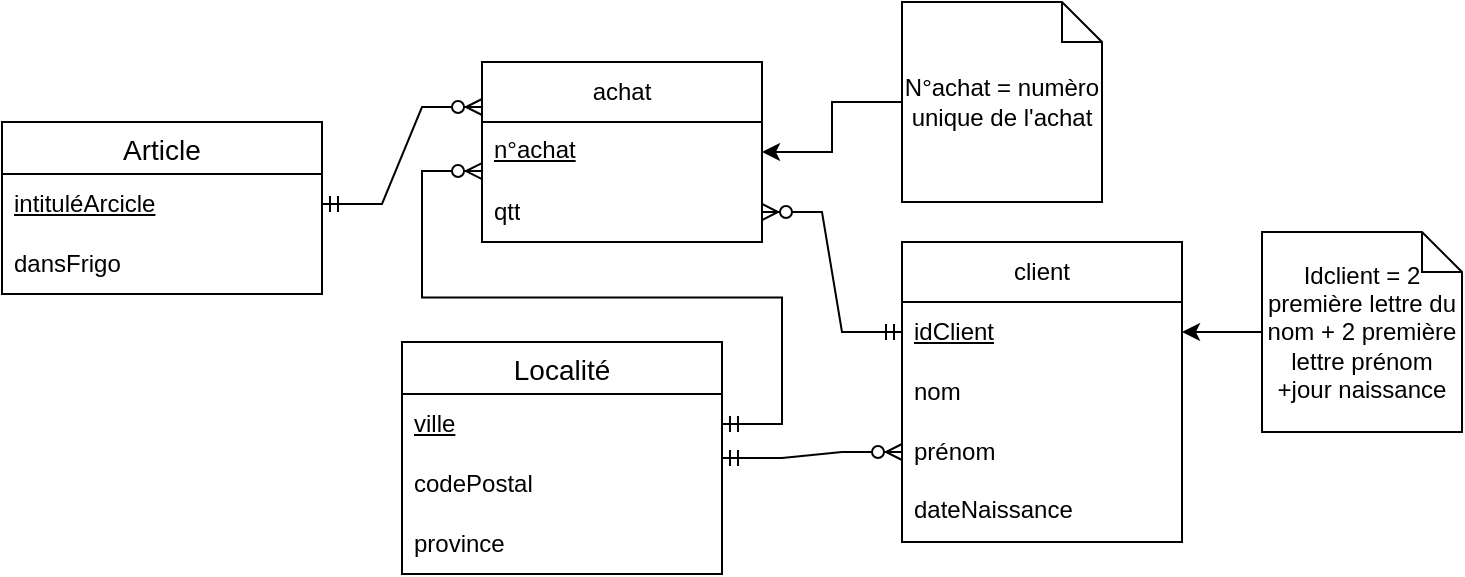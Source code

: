 <mxfile version="24.7.16">
  <diagram id="R2lEEEUBdFMjLlhIrx00" name="Page-1">
    <mxGraphModel dx="1050" dy="605" grid="1" gridSize="10" guides="1" tooltips="1" connect="1" arrows="1" fold="1" page="1" pageScale="1" pageWidth="850" pageHeight="1100" math="0" shadow="0" extFonts="Permanent Marker^https://fonts.googleapis.com/css?family=Permanent+Marker">
      <root>
        <mxCell id="0" />
        <mxCell id="1" parent="0" />
        <mxCell id="s2Kjf74PjBErWB5rCB7U-1" value="&lt;div&gt;client&lt;/div&gt;" style="swimlane;fontStyle=0;childLayout=stackLayout;horizontal=1;startSize=30;horizontalStack=0;resizeParent=1;resizeParentMax=0;resizeLast=0;collapsible=1;marginBottom=0;whiteSpace=wrap;html=1;" parent="1" vertex="1">
          <mxGeometry x="520" y="170" width="140" height="150" as="geometry" />
        </mxCell>
        <mxCell id="s2Kjf74PjBErWB5rCB7U-2" value="&lt;div&gt;&lt;u&gt;idClient&lt;/u&gt;&lt;/div&gt;" style="text;strokeColor=none;fillColor=none;align=left;verticalAlign=middle;spacingLeft=4;spacingRight=4;overflow=hidden;points=[[0,0.5],[1,0.5]];portConstraint=eastwest;rotatable=0;whiteSpace=wrap;html=1;" parent="s2Kjf74PjBErWB5rCB7U-1" vertex="1">
          <mxGeometry y="30" width="140" height="30" as="geometry" />
        </mxCell>
        <mxCell id="s2Kjf74PjBErWB5rCB7U-3" value="&lt;div&gt;nom&lt;span style=&quot;white-space: pre;&quot;&gt;&#x9;&lt;/span&gt;&lt;/div&gt;" style="text;strokeColor=none;fillColor=none;align=left;verticalAlign=middle;spacingLeft=4;spacingRight=4;overflow=hidden;points=[[0,0.5],[1,0.5]];portConstraint=eastwest;rotatable=0;whiteSpace=wrap;html=1;" parent="s2Kjf74PjBErWB5rCB7U-1" vertex="1">
          <mxGeometry y="60" width="140" height="30" as="geometry" />
        </mxCell>
        <mxCell id="s2Kjf74PjBErWB5rCB7U-4" value="prénom" style="text;strokeColor=none;fillColor=none;align=left;verticalAlign=middle;spacingLeft=4;spacingRight=4;overflow=hidden;points=[[0,0.5],[1,0.5]];portConstraint=eastwest;rotatable=0;whiteSpace=wrap;html=1;" parent="s2Kjf74PjBErWB5rCB7U-1" vertex="1">
          <mxGeometry y="90" width="140" height="30" as="geometry" />
        </mxCell>
        <mxCell id="_rh66zNBPdWcCcWVSU1G-16" value="&lt;div&gt;dateNaissance&lt;/div&gt;" style="text;strokeColor=none;fillColor=none;spacingLeft=4;spacingRight=4;overflow=hidden;rotatable=0;points=[[0,0.5],[1,0.5]];portConstraint=eastwest;fontSize=12;whiteSpace=wrap;html=1;" vertex="1" parent="s2Kjf74PjBErWB5rCB7U-1">
          <mxGeometry y="120" width="140" height="30" as="geometry" />
        </mxCell>
        <mxCell id="TDjMeO70TRNZ5qjvtTgJ-1" value="&lt;div&gt;achat&lt;/div&gt;" style="swimlane;fontStyle=0;childLayout=stackLayout;horizontal=1;startSize=30;horizontalStack=0;resizeParent=1;resizeParentMax=0;resizeLast=0;collapsible=1;marginBottom=0;whiteSpace=wrap;html=1;" parent="1" vertex="1">
          <mxGeometry x="310" y="80" width="140" height="90" as="geometry" />
        </mxCell>
        <mxCell id="_rh66zNBPdWcCcWVSU1G-18" value="&lt;u&gt;n°achat&lt;/u&gt;" style="text;strokeColor=none;fillColor=none;spacingLeft=4;spacingRight=4;overflow=hidden;rotatable=0;points=[[0,0.5],[1,0.5]];portConstraint=eastwest;fontSize=12;whiteSpace=wrap;html=1;" vertex="1" parent="TDjMeO70TRNZ5qjvtTgJ-1">
          <mxGeometry y="30" width="140" height="30" as="geometry" />
        </mxCell>
        <mxCell id="TDjMeO70TRNZ5qjvtTgJ-3" value="&lt;div&gt;qtt&lt;/div&gt;" style="text;strokeColor=none;fillColor=none;align=left;verticalAlign=middle;spacingLeft=4;spacingRight=4;overflow=hidden;points=[[0,0.5],[1,0.5]];portConstraint=eastwest;rotatable=0;whiteSpace=wrap;html=1;" parent="TDjMeO70TRNZ5qjvtTgJ-1" vertex="1">
          <mxGeometry y="60" width="140" height="30" as="geometry" />
        </mxCell>
        <mxCell id="_rh66zNBPdWcCcWVSU1G-1" value="Article" style="swimlane;fontStyle=0;childLayout=stackLayout;horizontal=1;startSize=26;horizontalStack=0;resizeParent=1;resizeParentMax=0;resizeLast=0;collapsible=1;marginBottom=0;align=center;fontSize=14;" vertex="1" parent="1">
          <mxGeometry x="70" y="110" width="160" height="86" as="geometry" />
        </mxCell>
        <mxCell id="TDjMeO70TRNZ5qjvtTgJ-2" value="&lt;div&gt;&lt;u&gt;intituléArcicle&lt;/u&gt;&lt;/div&gt;" style="text;strokeColor=none;fillColor=none;align=left;verticalAlign=middle;spacingLeft=4;spacingRight=4;overflow=hidden;points=[[0,0.5],[1,0.5]];portConstraint=eastwest;rotatable=0;whiteSpace=wrap;html=1;" parent="_rh66zNBPdWcCcWVSU1G-1" vertex="1">
          <mxGeometry y="26" width="160" height="30" as="geometry" />
        </mxCell>
        <mxCell id="TDjMeO70TRNZ5qjvtTgJ-4" value="&lt;div&gt;dansFrigo&lt;/div&gt;" style="text;strokeColor=none;fillColor=none;align=left;verticalAlign=middle;spacingLeft=4;spacingRight=4;overflow=hidden;points=[[0,0.5],[1,0.5]];portConstraint=eastwest;rotatable=0;whiteSpace=wrap;html=1;" parent="_rh66zNBPdWcCcWVSU1G-1" vertex="1">
          <mxGeometry y="56" width="160" height="30" as="geometry" />
        </mxCell>
        <mxCell id="_rh66zNBPdWcCcWVSU1G-5" value="Localité" style="swimlane;fontStyle=0;childLayout=stackLayout;horizontal=1;startSize=26;horizontalStack=0;resizeParent=1;resizeParentMax=0;resizeLast=0;collapsible=1;marginBottom=0;align=center;fontSize=14;" vertex="1" parent="1">
          <mxGeometry x="270" y="220" width="160" height="116" as="geometry" />
        </mxCell>
        <mxCell id="TDjMeO70TRNZ5qjvtTgJ-7" value="&lt;div&gt;&lt;u&gt;ville&lt;/u&gt;&lt;/div&gt;" style="text;strokeColor=none;fillColor=none;align=left;verticalAlign=middle;spacingLeft=4;spacingRight=4;overflow=hidden;points=[[0,0.5],[1,0.5]];portConstraint=eastwest;rotatable=0;whiteSpace=wrap;html=1;" parent="_rh66zNBPdWcCcWVSU1G-5" vertex="1">
          <mxGeometry y="26" width="160" height="30" as="geometry" />
        </mxCell>
        <mxCell id="s2Kjf74PjBErWB5rCB7U-6" value="codePostal" style="text;strokeColor=none;fillColor=none;align=left;verticalAlign=middle;spacingLeft=4;spacingRight=4;overflow=hidden;points=[[0,0.5],[1,0.5]];portConstraint=eastwest;rotatable=0;whiteSpace=wrap;html=1;" parent="_rh66zNBPdWcCcWVSU1G-5" vertex="1">
          <mxGeometry y="56" width="160" height="30" as="geometry" />
        </mxCell>
        <mxCell id="TDjMeO70TRNZ5qjvtTgJ-8" value="&lt;div&gt;province&lt;/div&gt;" style="text;strokeColor=none;fillColor=none;align=left;verticalAlign=middle;spacingLeft=4;spacingRight=4;overflow=hidden;points=[[0,0.5],[1,0.5]];portConstraint=eastwest;rotatable=0;whiteSpace=wrap;html=1;" parent="_rh66zNBPdWcCcWVSU1G-5" vertex="1">
          <mxGeometry y="86" width="160" height="30" as="geometry" />
        </mxCell>
        <mxCell id="_rh66zNBPdWcCcWVSU1G-11" value="" style="edgeStyle=entityRelationEdgeStyle;fontSize=12;html=1;endArrow=ERzeroToMany;startArrow=ERmandOne;rounded=0;exitX=0;exitY=0.5;exitDx=0;exitDy=0;entryX=1;entryY=0.5;entryDx=0;entryDy=0;" edge="1" parent="1" source="s2Kjf74PjBErWB5rCB7U-2" target="TDjMeO70TRNZ5qjvtTgJ-3">
          <mxGeometry width="100" height="100" relative="1" as="geometry">
            <mxPoint x="280" y="370" as="sourcePoint" />
            <mxPoint x="380" y="270" as="targetPoint" />
          </mxGeometry>
        </mxCell>
        <mxCell id="_rh66zNBPdWcCcWVSU1G-12" value="" style="edgeStyle=entityRelationEdgeStyle;fontSize=12;html=1;endArrow=ERzeroToMany;startArrow=ERmandOne;rounded=0;entryX=0;entryY=0.5;entryDx=0;entryDy=0;exitX=1;exitY=0.5;exitDx=0;exitDy=0;" edge="1" parent="1" source="_rh66zNBPdWcCcWVSU1G-5" target="s2Kjf74PjBErWB5rCB7U-4">
          <mxGeometry width="100" height="100" relative="1" as="geometry">
            <mxPoint x="470" y="412" as="sourcePoint" />
            <mxPoint x="490" y="309" as="targetPoint" />
          </mxGeometry>
        </mxCell>
        <mxCell id="_rh66zNBPdWcCcWVSU1G-13" value="" style="edgeStyle=entityRelationEdgeStyle;fontSize=12;html=1;endArrow=ERzeroToMany;startArrow=ERmandOne;rounded=0;" edge="1" parent="1" source="TDjMeO70TRNZ5qjvtTgJ-7">
          <mxGeometry width="100" height="100" relative="1" as="geometry">
            <mxPoint x="320" y="385.488" as="sourcePoint" />
            <mxPoint x="310" y="134.51" as="targetPoint" />
            <Array as="points">
              <mxPoint x="380" y="203.54" />
              <mxPoint x="280" y="273.54" />
              <mxPoint x="330" y="244.51" />
              <mxPoint x="330" y="254.51" />
              <mxPoint x="400" y="173.54" />
            </Array>
          </mxGeometry>
        </mxCell>
        <mxCell id="_rh66zNBPdWcCcWVSU1G-14" value="" style="edgeStyle=entityRelationEdgeStyle;fontSize=12;html=1;endArrow=ERzeroToMany;startArrow=ERmandOne;rounded=0;exitX=1;exitY=0.5;exitDx=0;exitDy=0;entryX=0;entryY=0.25;entryDx=0;entryDy=0;" edge="1" parent="1" source="TDjMeO70TRNZ5qjvtTgJ-2" target="TDjMeO70TRNZ5qjvtTgJ-1">
          <mxGeometry width="100" height="100" relative="1" as="geometry">
            <mxPoint x="180" y="454.49" as="sourcePoint" />
            <mxPoint x="16" y="200" as="targetPoint" />
            <Array as="points">
              <mxPoint x="86" y="269.03" />
              <mxPoint x="-14" y="339.03" />
              <mxPoint x="36" y="310" />
              <mxPoint x="36" y="320" />
              <mxPoint x="106" y="239.03" />
            </Array>
          </mxGeometry>
        </mxCell>
        <mxCell id="_rh66zNBPdWcCcWVSU1G-15" value="&lt;div&gt;Idclient = 2 première lettre du nom + 2 première lettre prénom +jour naissance&lt;/div&gt;" style="shape=note;size=20;whiteSpace=wrap;html=1;" vertex="1" parent="1">
          <mxGeometry x="700" y="165" width="100" height="100" as="geometry" />
        </mxCell>
        <mxCell id="_rh66zNBPdWcCcWVSU1G-17" style="edgeStyle=orthogonalEdgeStyle;rounded=0;orthogonalLoop=1;jettySize=auto;html=1;" edge="1" parent="1" source="_rh66zNBPdWcCcWVSU1G-15" target="s2Kjf74PjBErWB5rCB7U-2">
          <mxGeometry relative="1" as="geometry" />
        </mxCell>
        <mxCell id="_rh66zNBPdWcCcWVSU1G-20" style="edgeStyle=orthogonalEdgeStyle;rounded=0;orthogonalLoop=1;jettySize=auto;html=1;" edge="1" parent="1" source="_rh66zNBPdWcCcWVSU1G-19" target="_rh66zNBPdWcCcWVSU1G-18">
          <mxGeometry relative="1" as="geometry" />
        </mxCell>
        <mxCell id="_rh66zNBPdWcCcWVSU1G-19" value="&lt;div&gt;N°achat = numèro unique de l&#39;achat&lt;/div&gt;" style="shape=note;size=20;whiteSpace=wrap;html=1;" vertex="1" parent="1">
          <mxGeometry x="520" y="50" width="100" height="100" as="geometry" />
        </mxCell>
      </root>
    </mxGraphModel>
  </diagram>
</mxfile>
